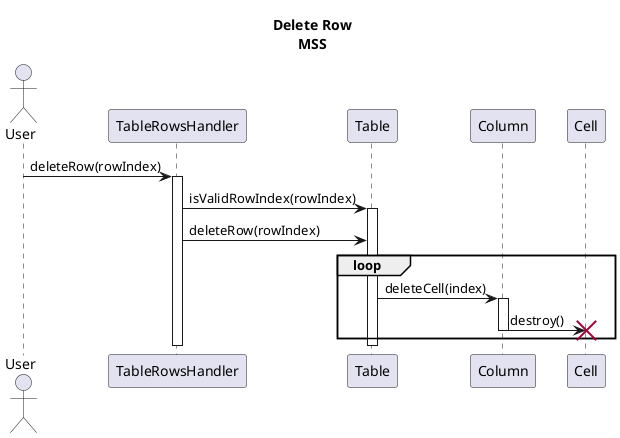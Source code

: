 @startuml
title Delete Row\nMSS
Actor User

User -> TableRowsHandler: deleteRow(rowIndex)
activate TableRowsHandler

TableRowsHandler -> Table: isValidRowIndex(rowIndex)
activate Table
TableRowsHandler -> Table: deleteRow(rowIndex)

loop
    Table -> Column: deleteCell(index)
    activate Column
    Column -> Cell: destroy()
    deactivate Column
    destroy Cell
end
deactivate Table

deactivate TableRowsHandler
@enduml